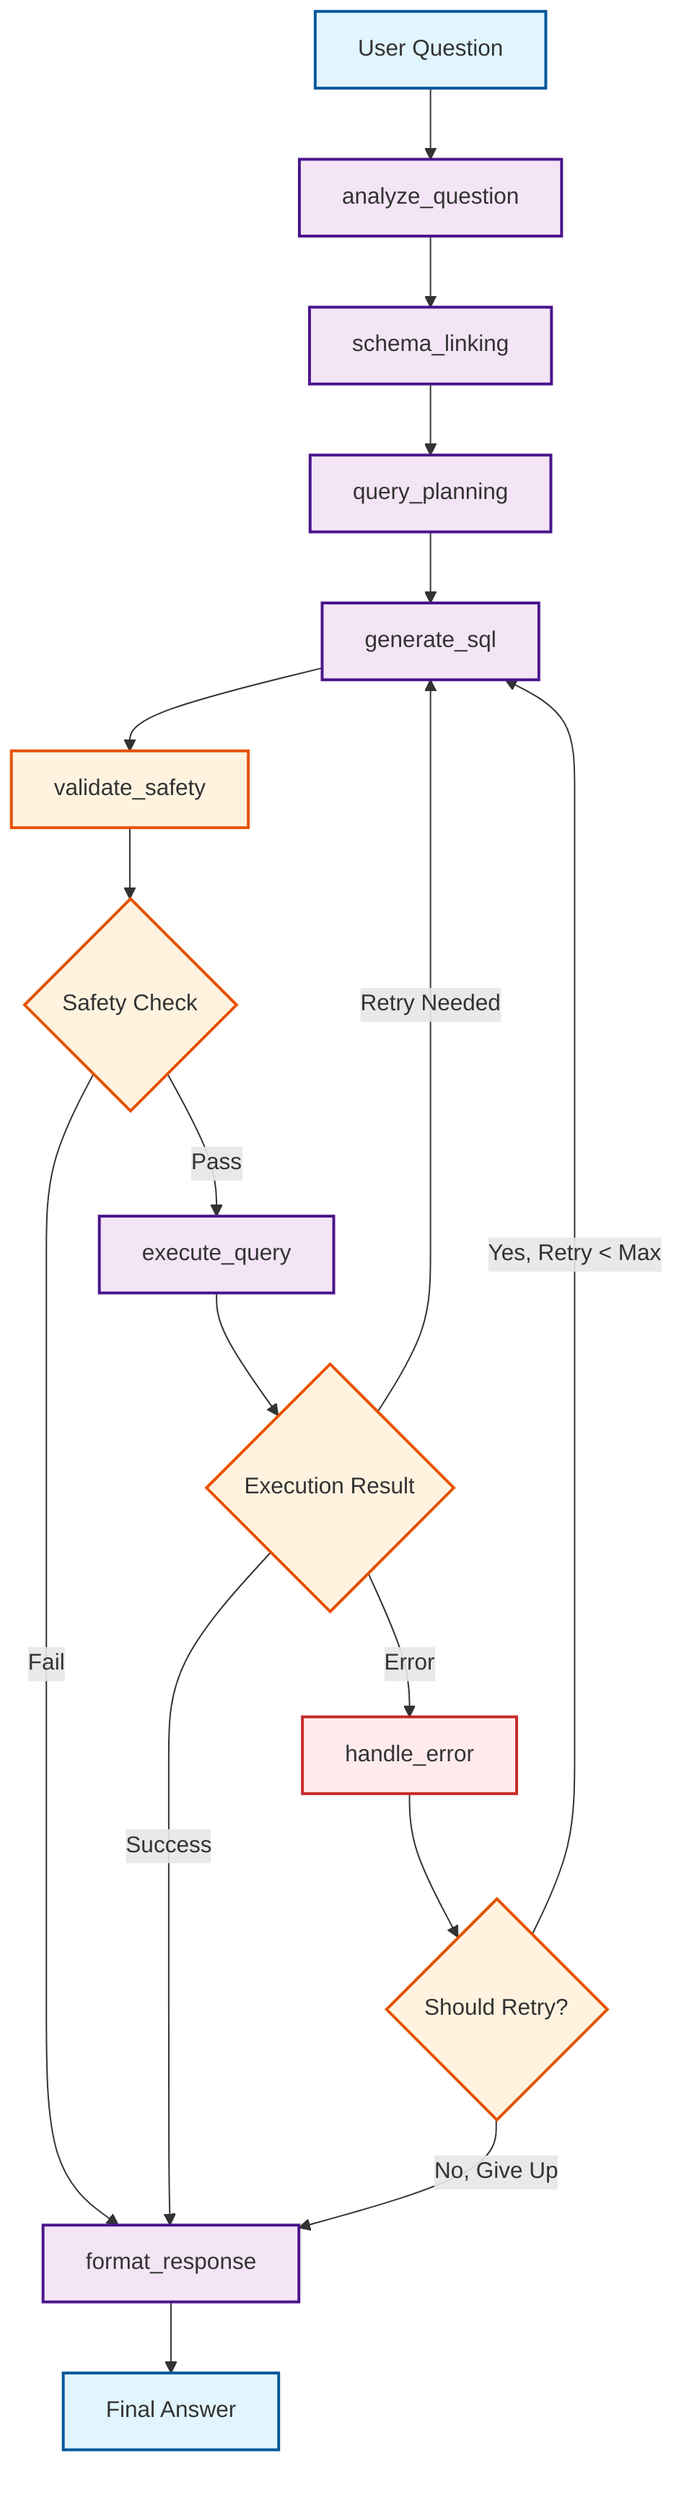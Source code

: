 graph TD
    A[User Question] --> B[analyze_question]
    B --> C[schema_linking]
    C --> D[query_planning]
    D --> E[generate_sql]
    E --> F[validate_safety]
    
    F --> G{Safety Check}
    G -->|Pass| H[execute_query]
    G -->|Fail| M[format_response]
    
    H --> I{Execution Result}
    I -->|Success| M[format_response]
    I -->|Error| J[handle_error]
    I -->|Retry Needed| E
    
    J --> K{Should Retry?}
    K -->|Yes, Retry < Max| E
    K -->|No, Give Up| M
    
    M --> N[Final Answer]
    
    %% Styling
    classDef startEnd fill:#e1f5fe,stroke:#01579b,stroke-width:2px
    classDef process fill:#f3e5f5,stroke:#4a148c,stroke-width:2px
    classDef decision fill:#fff3e0,stroke:#e65100,stroke-width:2px
    classDef error fill:#ffebee,stroke:#c62828,stroke-width:2px
    
    class A,N startEnd
    class B,C,D,E,H,J,M process
    class F,G,I,K decision
    class J error